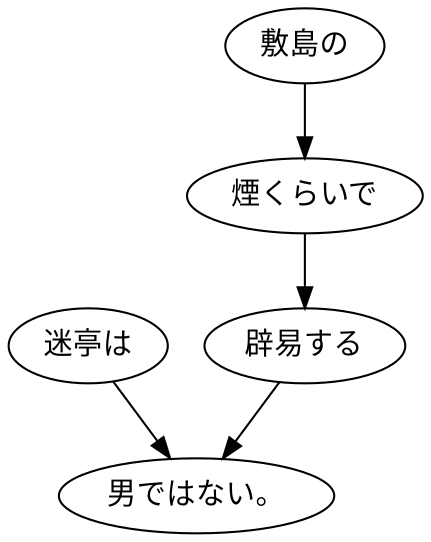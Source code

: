 digraph graph3715 {
	node0 [label="迷亭は"];
	node1 [label="敷島の"];
	node2 [label="煙くらいで"];
	node3 [label="辟易する"];
	node4 [label="男ではない。"];
	node0 -> node4;
	node1 -> node2;
	node2 -> node3;
	node3 -> node4;
}
